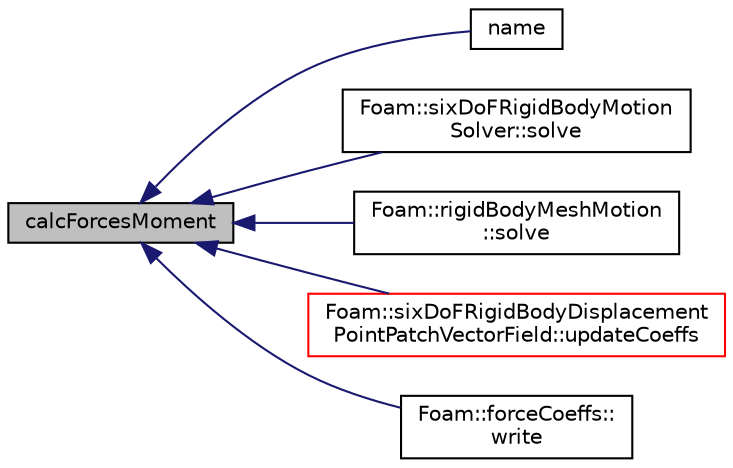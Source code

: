 digraph "calcForcesMoment"
{
  bgcolor="transparent";
  edge [fontname="Helvetica",fontsize="10",labelfontname="Helvetica",labelfontsize="10"];
  node [fontname="Helvetica",fontsize="10",shape=record];
  rankdir="LR";
  Node1 [label="calcForcesMoment",height=0.2,width=0.4,color="black", fillcolor="grey75", style="filled", fontcolor="black"];
  Node1 -> Node2 [dir="back",color="midnightblue",fontsize="10",style="solid",fontname="Helvetica"];
  Node2 [label="name",height=0.2,width=0.4,color="black",URL="$a00867.html#af34301b2a007a0daccad2eec475d6a90",tooltip="Return name of the set of forces. "];
  Node1 -> Node3 [dir="back",color="midnightblue",fontsize="10",style="solid",fontname="Helvetica"];
  Node3 [label="Foam::sixDoFRigidBodyMotion\lSolver::solve",height=0.2,width=0.4,color="black",URL="$a02387.html#af7d39f0eac0af0ed5785935ac72a1e7d",tooltip="Solve for motion. "];
  Node1 -> Node4 [dir="back",color="midnightblue",fontsize="10",style="solid",fontname="Helvetica"];
  Node4 [label="Foam::rigidBodyMeshMotion\l::solve",height=0.2,width=0.4,color="black",URL="$a02247.html#af7d39f0eac0af0ed5785935ac72a1e7d",tooltip="Solve for motion. "];
  Node1 -> Node5 [dir="back",color="midnightblue",fontsize="10",style="solid",fontname="Helvetica"];
  Node5 [label="Foam::sixDoFRigidBodyDisplacement\lPointPatchVectorField::updateCoeffs",height=0.2,width=0.4,color="red",URL="$a02383.html#a7e24eafac629d3733181cd942d4c902f",tooltip="Update the coefficients associated with the patch field. "];
  Node1 -> Node6 [dir="back",color="midnightblue",fontsize="10",style="solid",fontname="Helvetica"];
  Node6 [label="Foam::forceCoeffs::\lwrite",height=0.2,width=0.4,color="black",URL="$a00864.html#aac759501cf6c7895a70eecbef0226ae1",tooltip="Write the forces. "];
}
